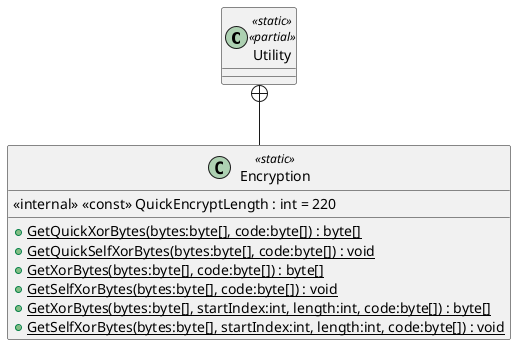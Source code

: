 @startuml
class Utility <<static>> <<partial>> {
}
class Encryption <<static>> {
    <<internal>> <<const>> QuickEncryptLength : int = 220
    + {static} GetQuickXorBytes(bytes:byte[], code:byte[]) : byte[]
    + {static} GetQuickSelfXorBytes(bytes:byte[], code:byte[]) : void
    + {static} GetXorBytes(bytes:byte[], code:byte[]) : byte[]
    + {static} GetSelfXorBytes(bytes:byte[], code:byte[]) : void
    + {static} GetXorBytes(bytes:byte[], startIndex:int, length:int, code:byte[]) : byte[]
    + {static} GetSelfXorBytes(bytes:byte[], startIndex:int, length:int, code:byte[]) : void
}
Utility +-- Encryption
@enduml
